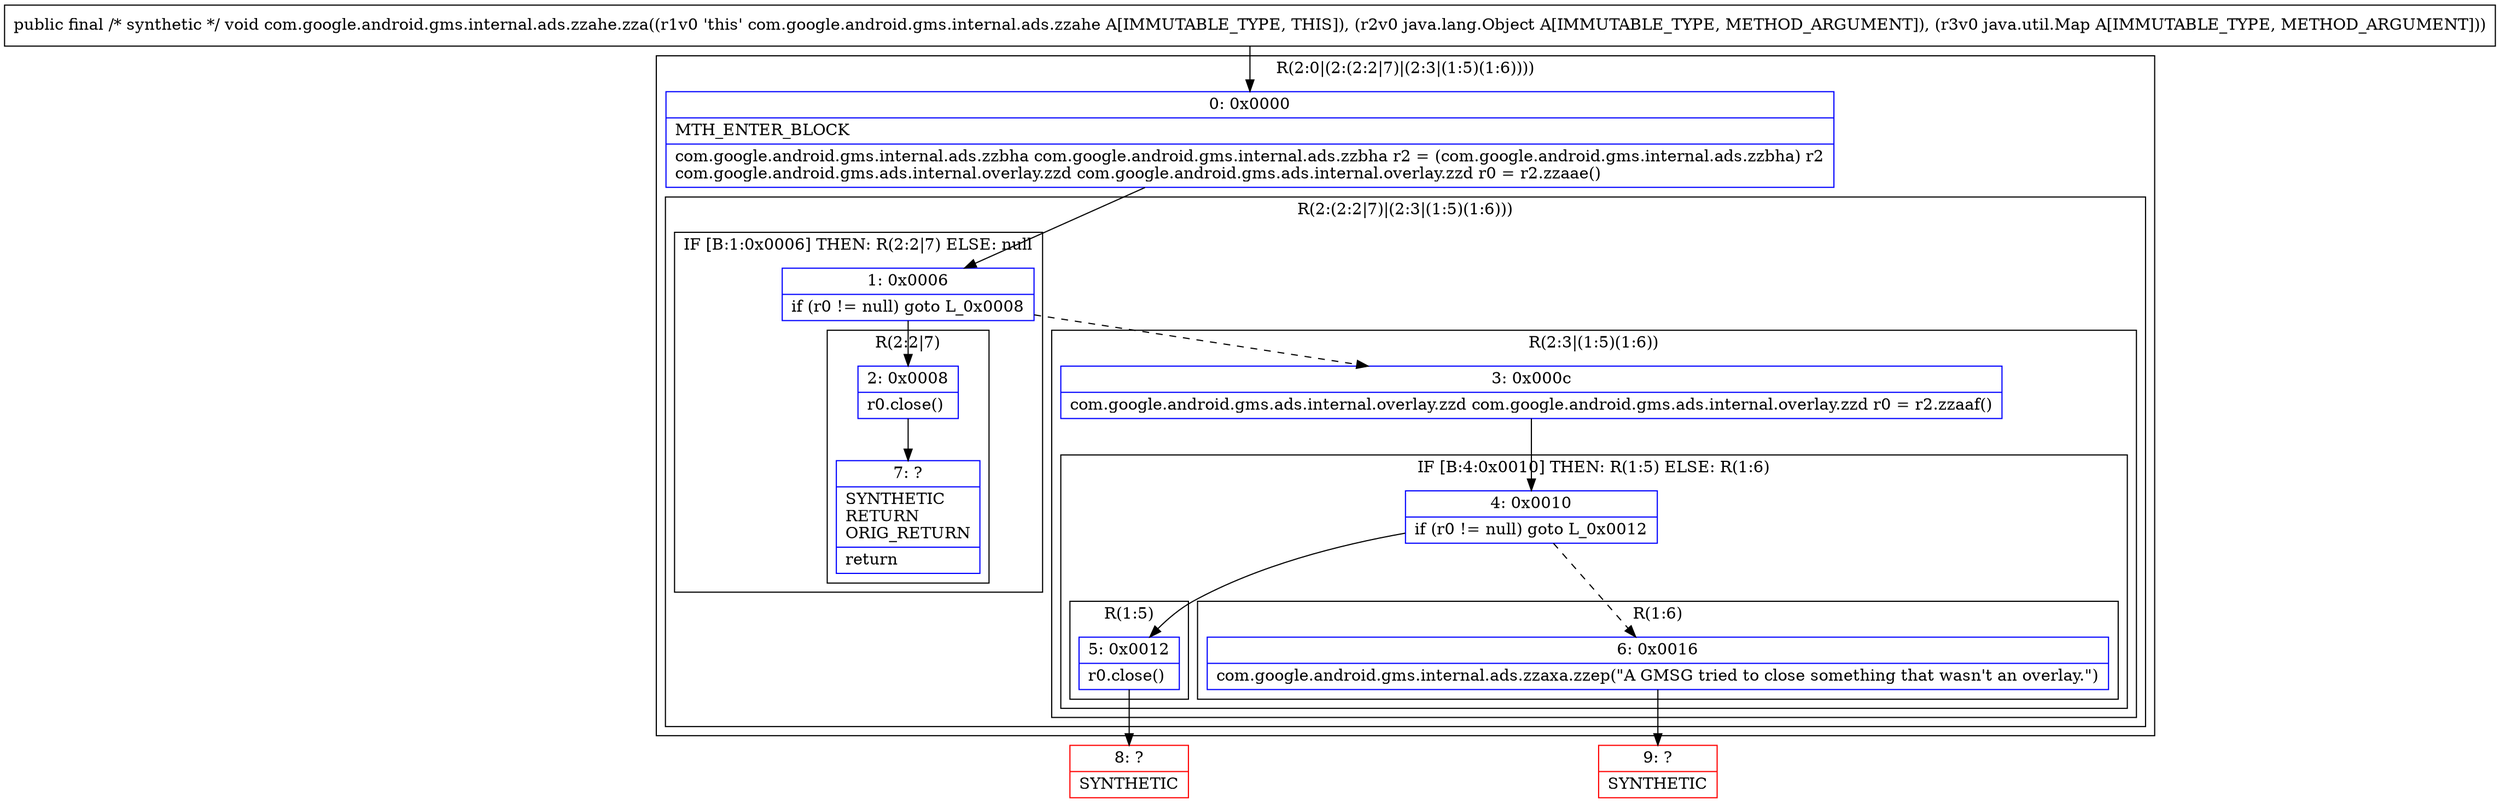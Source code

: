 digraph "CFG forcom.google.android.gms.internal.ads.zzahe.zza(Ljava\/lang\/Object;Ljava\/util\/Map;)V" {
subgraph cluster_Region_415278988 {
label = "R(2:0|(2:(2:2|7)|(2:3|(1:5)(1:6))))";
node [shape=record,color=blue];
Node_0 [shape=record,label="{0\:\ 0x0000|MTH_ENTER_BLOCK\l|com.google.android.gms.internal.ads.zzbha com.google.android.gms.internal.ads.zzbha r2 = (com.google.android.gms.internal.ads.zzbha) r2\lcom.google.android.gms.ads.internal.overlay.zzd com.google.android.gms.ads.internal.overlay.zzd r0 = r2.zzaae()\l}"];
subgraph cluster_Region_820320408 {
label = "R(2:(2:2|7)|(2:3|(1:5)(1:6)))";
node [shape=record,color=blue];
subgraph cluster_IfRegion_2064489189 {
label = "IF [B:1:0x0006] THEN: R(2:2|7) ELSE: null";
node [shape=record,color=blue];
Node_1 [shape=record,label="{1\:\ 0x0006|if (r0 != null) goto L_0x0008\l}"];
subgraph cluster_Region_975079267 {
label = "R(2:2|7)";
node [shape=record,color=blue];
Node_2 [shape=record,label="{2\:\ 0x0008|r0.close()\l}"];
Node_7 [shape=record,label="{7\:\ ?|SYNTHETIC\lRETURN\lORIG_RETURN\l|return\l}"];
}
}
subgraph cluster_Region_748441051 {
label = "R(2:3|(1:5)(1:6))";
node [shape=record,color=blue];
Node_3 [shape=record,label="{3\:\ 0x000c|com.google.android.gms.ads.internal.overlay.zzd com.google.android.gms.ads.internal.overlay.zzd r0 = r2.zzaaf()\l}"];
subgraph cluster_IfRegion_662682475 {
label = "IF [B:4:0x0010] THEN: R(1:5) ELSE: R(1:6)";
node [shape=record,color=blue];
Node_4 [shape=record,label="{4\:\ 0x0010|if (r0 != null) goto L_0x0012\l}"];
subgraph cluster_Region_1774438602 {
label = "R(1:5)";
node [shape=record,color=blue];
Node_5 [shape=record,label="{5\:\ 0x0012|r0.close()\l}"];
}
subgraph cluster_Region_1780177164 {
label = "R(1:6)";
node [shape=record,color=blue];
Node_6 [shape=record,label="{6\:\ 0x0016|com.google.android.gms.internal.ads.zzaxa.zzep(\"A GMSG tried to close something that wasn't an overlay.\")\l}"];
}
}
}
}
}
Node_8 [shape=record,color=red,label="{8\:\ ?|SYNTHETIC\l}"];
Node_9 [shape=record,color=red,label="{9\:\ ?|SYNTHETIC\l}"];
MethodNode[shape=record,label="{public final \/* synthetic *\/ void com.google.android.gms.internal.ads.zzahe.zza((r1v0 'this' com.google.android.gms.internal.ads.zzahe A[IMMUTABLE_TYPE, THIS]), (r2v0 java.lang.Object A[IMMUTABLE_TYPE, METHOD_ARGUMENT]), (r3v0 java.util.Map A[IMMUTABLE_TYPE, METHOD_ARGUMENT])) }"];
MethodNode -> Node_0;
Node_0 -> Node_1;
Node_1 -> Node_2;
Node_1 -> Node_3[style=dashed];
Node_2 -> Node_7;
Node_3 -> Node_4;
Node_4 -> Node_5;
Node_4 -> Node_6[style=dashed];
Node_5 -> Node_8;
Node_6 -> Node_9;
}

